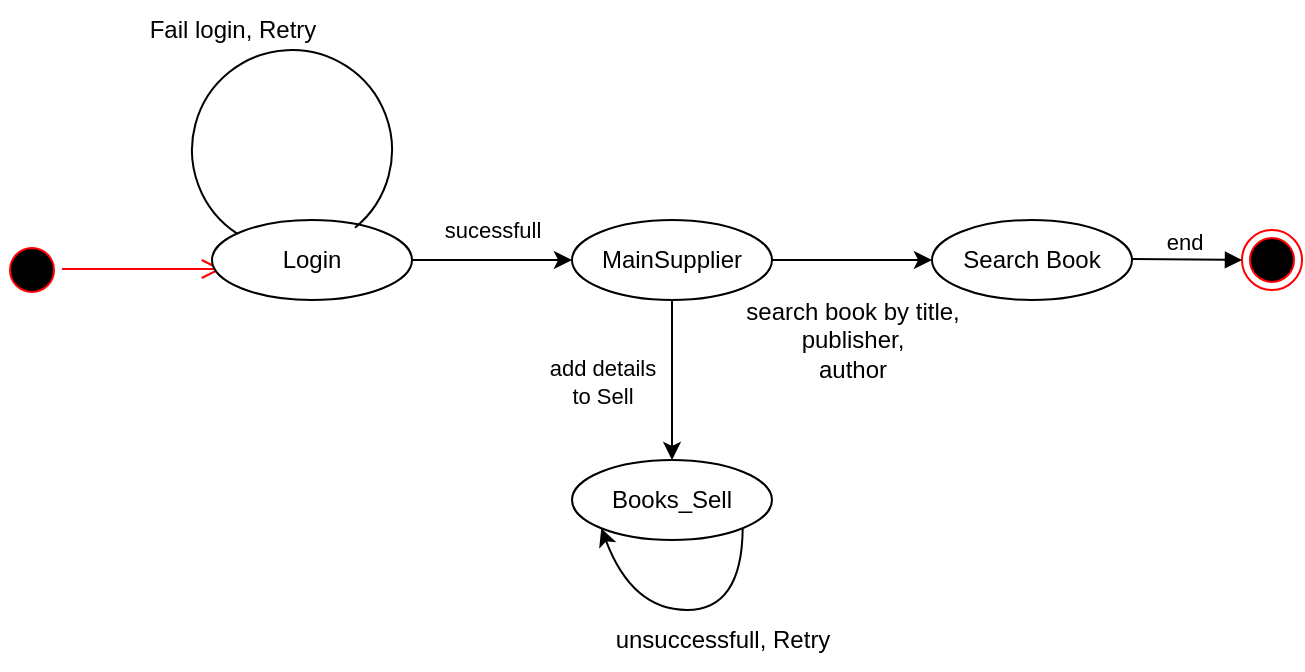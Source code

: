 <mxfile version="21.1.4" type="device">
  <diagram name="Page-1" id="tbzcwFUgjDGp2Yk5ilfw">
    <mxGraphModel dx="1036" dy="571" grid="1" gridSize="10" guides="1" tooltips="1" connect="1" arrows="1" fold="1" page="1" pageScale="1" pageWidth="850" pageHeight="1100" math="0" shadow="0">
      <root>
        <mxCell id="0" />
        <mxCell id="1" parent="0" />
        <mxCell id="2az8KpTj_jC6bh87CxZR-1" value="" style="ellipse;html=1;shape=startState;fillColor=#000000;strokeColor=#ff0000;" vertex="1" parent="1">
          <mxGeometry x="110" y="170" width="30" height="30" as="geometry" />
        </mxCell>
        <mxCell id="2az8KpTj_jC6bh87CxZR-4" value="" style="edgeStyle=orthogonalEdgeStyle;html=1;verticalAlign=bottom;endArrow=open;endSize=8;strokeColor=#ff0000;rounded=0;" edge="1" parent="1">
          <mxGeometry relative="1" as="geometry">
            <mxPoint x="220" y="184.5" as="targetPoint" />
            <mxPoint x="140" y="184.5" as="sourcePoint" />
          </mxGeometry>
        </mxCell>
        <mxCell id="2az8KpTj_jC6bh87CxZR-5" value="" style="edgeStyle=orthogonalEdgeStyle;rounded=0;orthogonalLoop=1;jettySize=auto;html=1;" edge="1" parent="1" source="2az8KpTj_jC6bh87CxZR-7" target="2az8KpTj_jC6bh87CxZR-12">
          <mxGeometry relative="1" as="geometry" />
        </mxCell>
        <mxCell id="2az8KpTj_jC6bh87CxZR-6" value="sucessfull" style="edgeLabel;html=1;align=center;verticalAlign=middle;resizable=0;points=[];" vertex="1" connectable="0" parent="2az8KpTj_jC6bh87CxZR-5">
          <mxGeometry x="-0.277" y="7" relative="1" as="geometry">
            <mxPoint x="11" y="-8" as="offset" />
          </mxGeometry>
        </mxCell>
        <mxCell id="2az8KpTj_jC6bh87CxZR-7" value="Login" style="ellipse;whiteSpace=wrap;html=1;align=center;" vertex="1" parent="1">
          <mxGeometry x="215" y="160" width="100" height="40" as="geometry" />
        </mxCell>
        <mxCell id="2az8KpTj_jC6bh87CxZR-8" value="" style="edgeStyle=orthogonalEdgeStyle;rounded=0;orthogonalLoop=1;jettySize=auto;html=1;" edge="1" parent="1" source="2az8KpTj_jC6bh87CxZR-12" target="2az8KpTj_jC6bh87CxZR-15">
          <mxGeometry relative="1" as="geometry" />
        </mxCell>
        <mxCell id="2az8KpTj_jC6bh87CxZR-9" value="add details &lt;br&gt;to Sell" style="edgeLabel;html=1;align=center;verticalAlign=middle;resizable=0;points=[];" vertex="1" connectable="0" parent="2az8KpTj_jC6bh87CxZR-8">
          <mxGeometry x="-0.264" y="-8" relative="1" as="geometry">
            <mxPoint x="-27" y="11" as="offset" />
          </mxGeometry>
        </mxCell>
        <mxCell id="2az8KpTj_jC6bh87CxZR-20" value="" style="edgeStyle=orthogonalEdgeStyle;rounded=0;orthogonalLoop=1;jettySize=auto;html=1;" edge="1" parent="1" source="2az8KpTj_jC6bh87CxZR-12" target="2az8KpTj_jC6bh87CxZR-19">
          <mxGeometry relative="1" as="geometry" />
        </mxCell>
        <mxCell id="2az8KpTj_jC6bh87CxZR-12" value="MainSupplier" style="ellipse;whiteSpace=wrap;html=1;align=center;" vertex="1" parent="1">
          <mxGeometry x="395" y="160" width="100" height="40" as="geometry" />
        </mxCell>
        <mxCell id="2az8KpTj_jC6bh87CxZR-13" value="" style="verticalLabelPosition=bottom;verticalAlign=top;html=1;shape=mxgraph.basic.arc;startAngle=0.3;endAngle=0.1;rotation=105;" vertex="1" parent="1">
          <mxGeometry x="205" y="75" width="100" height="100" as="geometry" />
        </mxCell>
        <mxCell id="2az8KpTj_jC6bh87CxZR-14" value="Fail login, Retry" style="text;html=1;align=center;verticalAlign=middle;resizable=0;points=[];autosize=1;strokeColor=none;fillColor=none;" vertex="1" parent="1">
          <mxGeometry x="170" y="50" width="110" height="30" as="geometry" />
        </mxCell>
        <mxCell id="2az8KpTj_jC6bh87CxZR-15" value="Books_Sell" style="ellipse;whiteSpace=wrap;html=1;align=center;" vertex="1" parent="1">
          <mxGeometry x="395" y="280" width="100" height="40" as="geometry" />
        </mxCell>
        <mxCell id="2az8KpTj_jC6bh87CxZR-17" value="" style="curved=1;endArrow=classic;html=1;rounded=0;exitX=1;exitY=1;exitDx=0;exitDy=0;entryX=0;entryY=1;entryDx=0;entryDy=0;" edge="1" parent="1" source="2az8KpTj_jC6bh87CxZR-15" target="2az8KpTj_jC6bh87CxZR-15">
          <mxGeometry width="50" height="50" relative="1" as="geometry">
            <mxPoint x="515" y="396" as="sourcePoint" />
            <mxPoint x="445" y="396" as="targetPoint" />
            <Array as="points">
              <mxPoint x="480" y="355" />
              <mxPoint x="425" y="355" />
            </Array>
          </mxGeometry>
        </mxCell>
        <mxCell id="2az8KpTj_jC6bh87CxZR-18" value="unsuccessfull, Retry&lt;br&gt;" style="text;html=1;align=center;verticalAlign=middle;resizable=0;points=[];autosize=1;strokeColor=none;fillColor=none;" vertex="1" parent="1">
          <mxGeometry x="405" y="355" width="130" height="30" as="geometry" />
        </mxCell>
        <mxCell id="2az8KpTj_jC6bh87CxZR-19" value="Search Book" style="ellipse;whiteSpace=wrap;html=1;align=center;" vertex="1" parent="1">
          <mxGeometry x="575" y="160" width="100" height="40" as="geometry" />
        </mxCell>
        <mxCell id="2az8KpTj_jC6bh87CxZR-21" value="search book by title,&lt;br&gt;publisher,&lt;br&gt;author" style="text;html=1;align=center;verticalAlign=middle;resizable=0;points=[];autosize=1;strokeColor=none;fillColor=none;" vertex="1" parent="1">
          <mxGeometry x="470" y="190" width="130" height="60" as="geometry" />
        </mxCell>
        <mxCell id="2az8KpTj_jC6bh87CxZR-22" value="" style="ellipse;html=1;shape=endState;fillColor=#000000;strokeColor=#ff0000;" vertex="1" parent="1">
          <mxGeometry x="730" y="165" width="30" height="30" as="geometry" />
        </mxCell>
        <mxCell id="2az8KpTj_jC6bh87CxZR-23" value="end" style="html=1;verticalAlign=bottom;endArrow=block;edgeStyle=elbowEdgeStyle;elbow=vertical;curved=0;rounded=0;" edge="1" parent="1">
          <mxGeometry x="-0.051" width="80" relative="1" as="geometry">
            <mxPoint x="675" y="179.5" as="sourcePoint" />
            <mxPoint x="730" y="180" as="targetPoint" />
            <mxPoint as="offset" />
          </mxGeometry>
        </mxCell>
      </root>
    </mxGraphModel>
  </diagram>
</mxfile>
